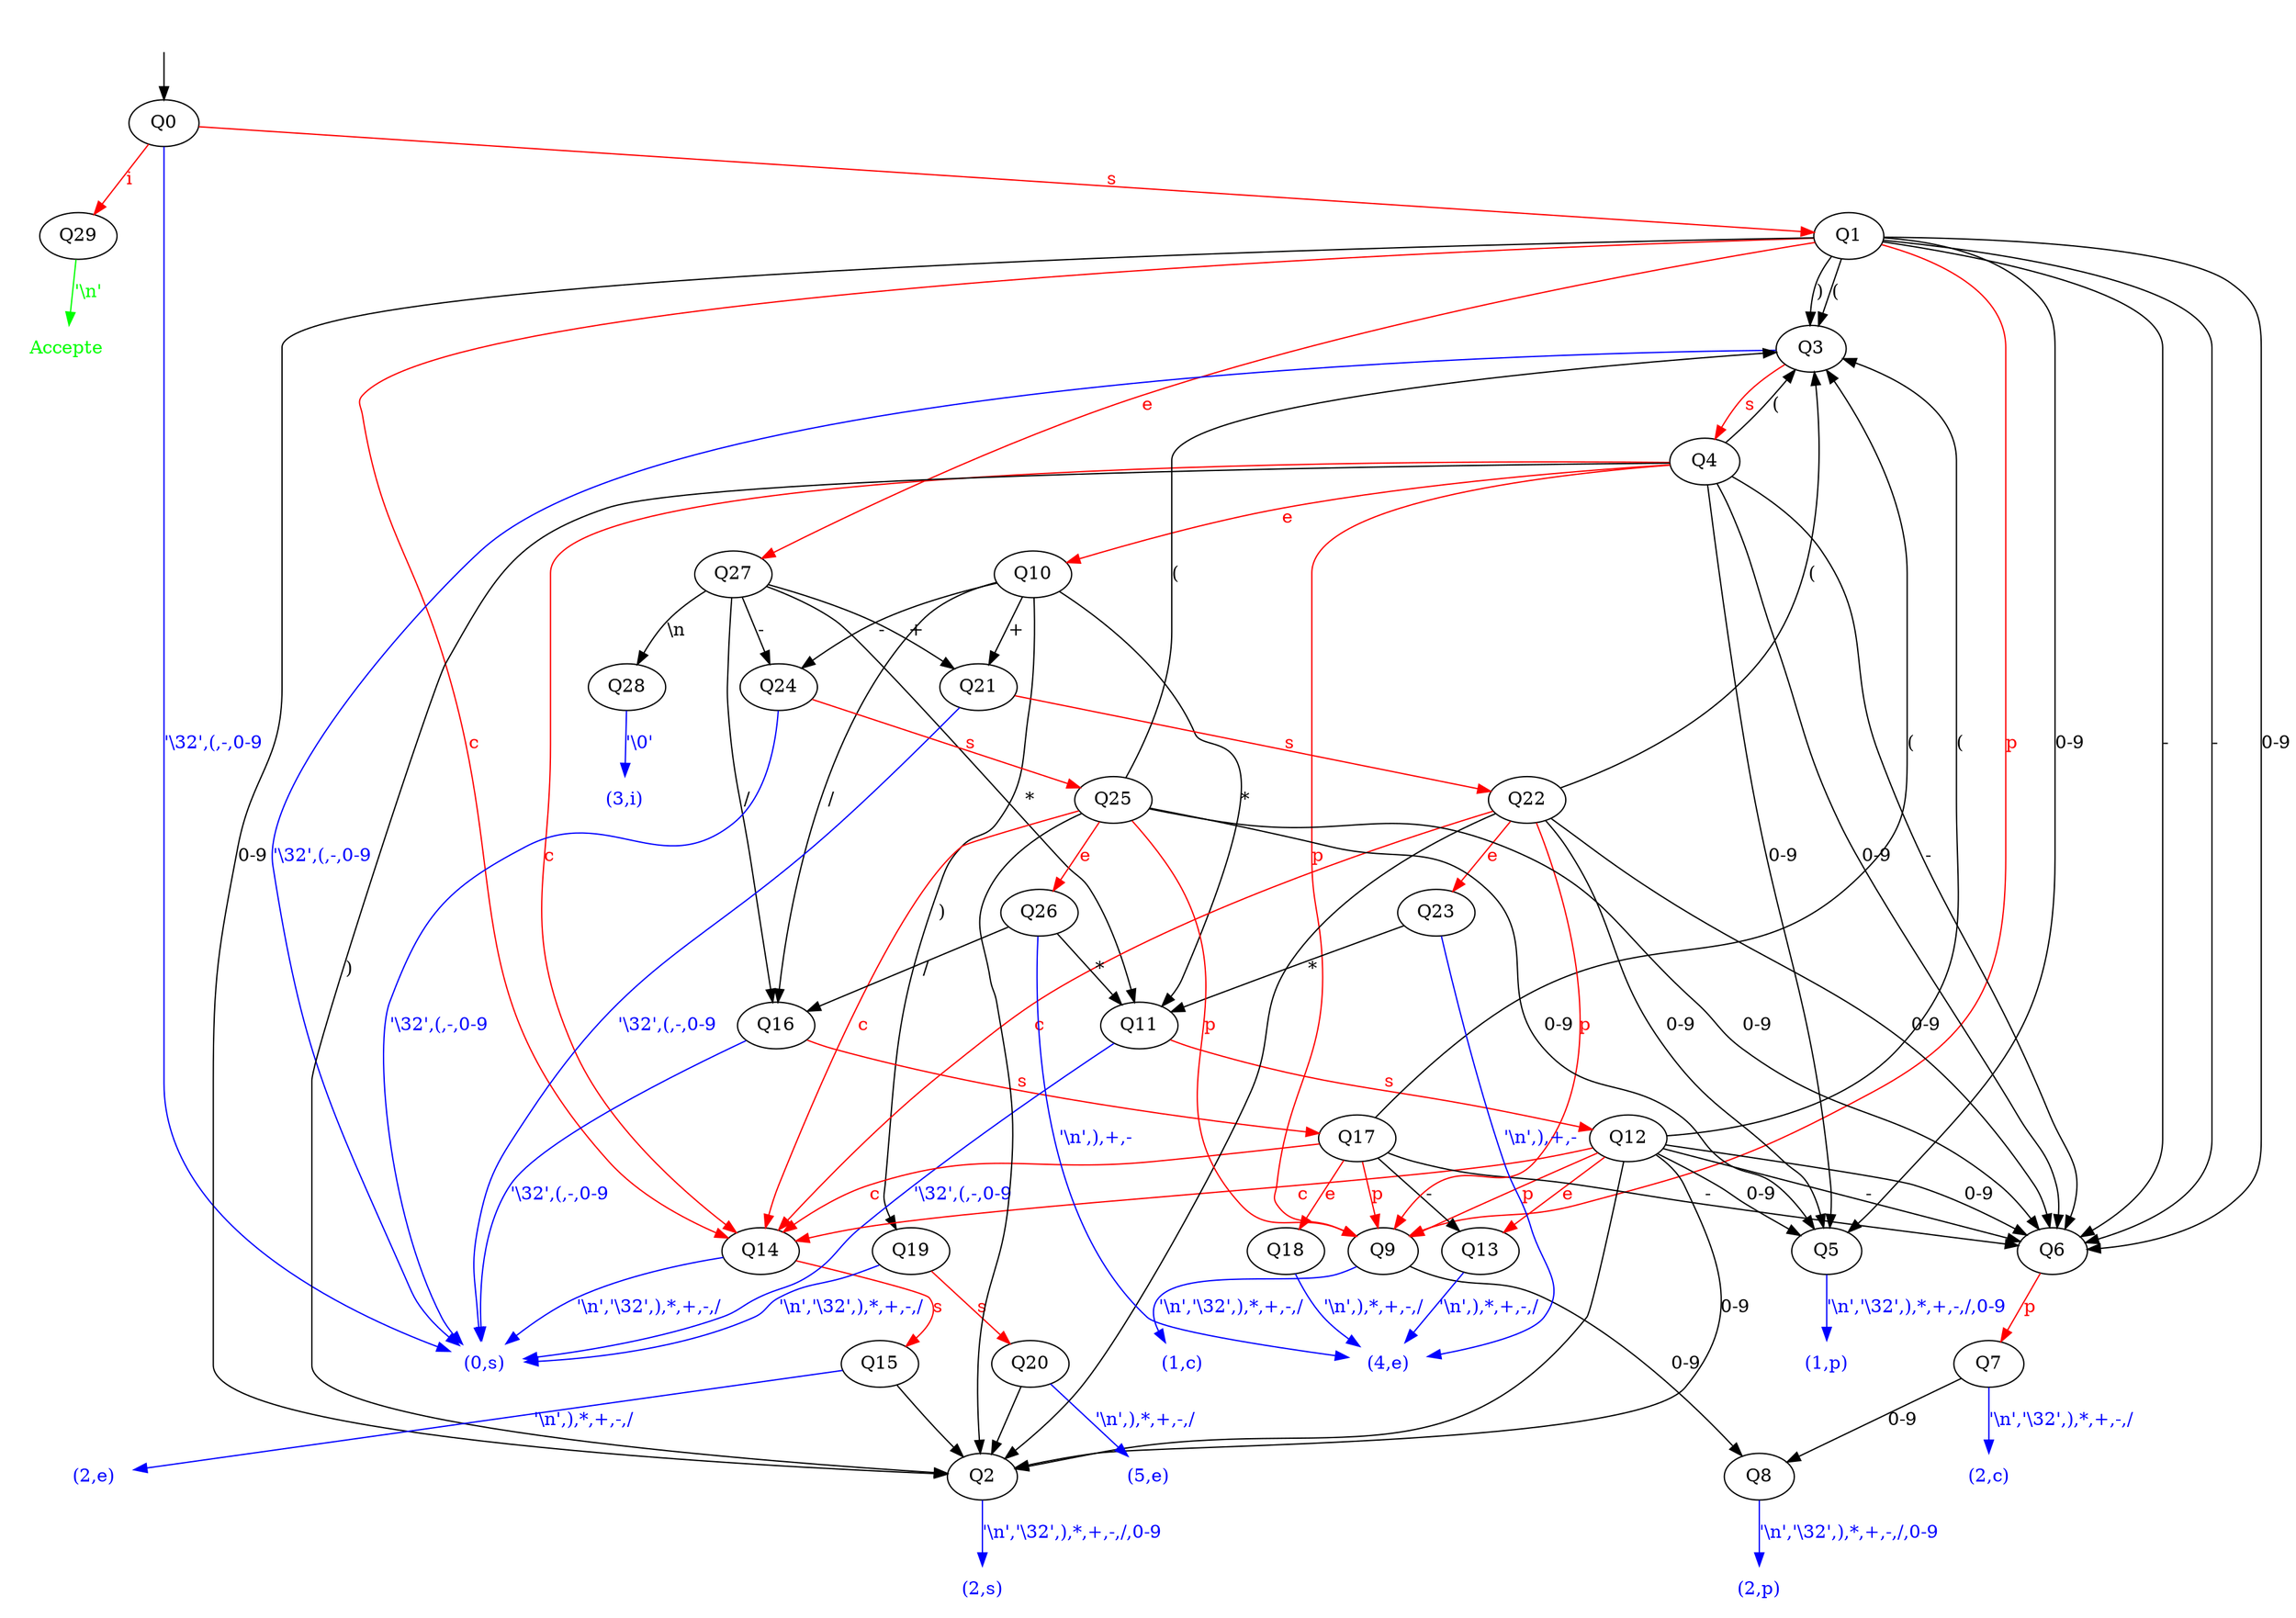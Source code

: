 // directed graph representing arith.aut automaton :
digraph arith {
    // definition the special nodes :
    Accepte [color = white, fontcolor = green]
    nothing [style = invisible]
    "(0,s)" [color = white, fontcolor = blue]
    "(1,c)" [color = white, fontcolor = blue]
    "(1,p)" [color = white, fontcolor = blue]
    "(2,c)" [color = white, fontcolor = blue]
    "(2,e)" [color = white, fontcolor = blue]
    "(2,p)" [color = white, fontcolor = blue]
    "(2,s)" [color = white, fontcolor = blue]
    "(3,i)" [color = white, fontcolor = blue]
    "(4,e)" [color = white, fontcolor = blue]
    "(5,e)" [color = white, fontcolor = blue]

    // arc with Q0 as tail and no head :
    nothing -> Q0

    // all the arcs where Q0 is the head :
    Q0 -> Q29 [color = red, label = i, fontcolor = red]
    Q0 -> Q1 [color = red, label = s, fontcolor = red]
    Q0 -> "(0,s)" [color = blue, label = "'\\32',(,-,0-9", fontcolor = blue]

    // all the arcs where Q1 is the head :
    Q1 -> Q3 [label = "("]
    Q1 -> Q14 [color = red, label = c, fontcolor = red]
    Q1 -> Q27 [color = red, label = e, fontcolor = red]
    Q1 -> Q9 [color = red, label = p, fontcolor = red]
    Q1 -> Q5 [label = "0-9"]
    Q1 -> Q6 [label = "0-9"]
    Q1 -> Q2 [label = "0-9"]
    Q1 -> Q3 [label = ")"]
    Q1 -> Q6 [label = "-"]
    Q1 -> Q6 [label = "-"]

    // the arc where Q2 is the head :
    Q2 -> "(2,s)" [color = blue, label = "'\\n','\\32',),*,+,-,/,0-9", fontcolor = blue]

    // all the arcs where Q3 is the head :
    Q3 -> "(0,s)" [color = blue, label = "'\\32',(,-,0-9", fontcolor = blue]
    Q3 -> Q4 [color = red, label = s, fontcolor = red]

    // all the arcs where Q4 is the head :
    Q4 -> Q9 [color = red, label = p, fontcolor = red]
    Q4 -> Q10 [color = red, label = e, fontcolor = red]
    Q4 -> Q14 [color = red, label = c, fontcolor = red]
    Q4 -> Q6 [label = "0-9"]
    Q4 -> Q5 [label = "0-9"]
    Q4 -> Q3 [label = "("]
    Q4 -> Q2 [label = ")"]
    Q4 -> Q6 [label = "-"]

    // the arc where Q5 is the head :
    Q5 -> "(1,p)" [color = blue, label = "'\\n','\\32',),*,+,-,/,0-9", fontcolor = blue]

    // the arc where Q6 is the head :
    Q6 -> Q7 [color = red, label = p, fontcolor = red]

    // all the arcs where Q7 is the head :
    Q7 -> "(2,c)" [color = blue, label = "'\\n','\\32',),*,+,-,/", fontcolor = blue]
    Q7 -> Q8 [label = "0-9"]

    // the arc where Q8 is the head :
    Q8 -> "(2,p)" [color = blue, label = "'\\n','\\32',),*,+,-,/,0-9", fontcolor = blue]

    // all the arcs where Q9 is the head :
    Q9 -> Q8 [label = "0-9"]
    Q9 -> "(1,c)" [color = blue, label = "'\\n','\\32',),*,+,-,/", fontcolor = blue]

    // all the arcs where Q10 is the head :
    Q10 -> Q21 [label = "+"]
    Q10 -> Q24 [label = "-"]
    Q10 -> Q16 [label = "/"]
    Q10 -> Q19 [label = ")"]
    Q10 -> Q11 [label = "*"]

    // all the arcs where Q11 is the head :
    Q11 -> "(0,s)" [color = blue, label = "'\\32',(,-,0-9", fontcolor = blue]
    Q11 -> Q12 [color = red, label = s, fontcolor = red]

    // all the arcs where Q12 is the head :
    Q12 -> Q13 [color = red, label = e, fontcolor = red]
    Q12 -> Q9 [color = red, label = p, fontcolor = red]
    Q12 -> Q6 [label = "0-9"]
    Q12 -> Q5 [label = "0-9"]
    Q12 -> Q2
    Q12 -> Q6 [label = "-"]
    Q12 -> Q3 [label = "("]
    Q12 -> Q14 [color = red, label = c, fontcolor = red]
    Q12 -> Q2 [label = "0-9"]
    
    // the arc where Q13 is the head :
    Q13 -> "(4,e)" [color = blue, label = "'\\n',),*,+,-,/", fontcolor = blue]

    // all the arcs where Q14 is the head :
    Q14 -> "(0,s)" [color = blue, label = "'\\n','\\32',),*,+,-,/", fontcolor = blue]
    Q14 -> Q15 [color = red, label = s, fontcolor = red]

    // all the arcs where Q15 is the head :
    Q15 -> "(2,e)" [color = blue, label = "'\\n',),*,+,-,/", fontcolor = blue]
    Q15 -> Q2

    // all the arcs where Q16 is the head :
    Q16 -> "(0,s)" [color = blue, label = "'\\32',(,-,0-9", fontcolor = blue]
    Q16 -> Q17 [color = red, label = s, fontcolor = red]

    // all the arcs where Q17 is the head :
    Q17 -> Q18 [color = red, label = e, fontcolor = red]
    Q17 -> Q9 [color = red, label = p, fontcolor = red]
    Q17 -> Q14 [color = red, label = c, fontcolor = red]
    Q17 -> Q3 [label = "("]
    Q17 -> Q13 [label = "-"]
    Q17 -> Q6 [label = "-"]

    // the arc where Q18 is the head :
    Q18 -> "(4,e)" [color = blue, label = "'\\n',),*,+,-,/", fontcolor = blue]

    // all the arcs where Q19 is the head :
    Q19 -> "(0,s)" [color = blue, label = "'\\n','\\32',),*,+,-,/", fontcolor = blue]
    Q19 -> Q20 [color = red, label = s, fontcolor = red]

    // all the arcs where Q20 is the head :
    Q20 -> Q2
    Q20 -> "(5,e)" [color = blue, label = "'\\n',),*,+,-,/", fontcolor = blue]

    // all the arcs where Q21 is the head :
    Q21 -> "(0,s)" [color = blue, label = "'\\32',(,-,0-9", fontcolor = blue]
    Q21 -> Q22 [color = red, label = s, fontcolor = red]

    // all the arcs where Q22 is the head :
    Q22 -> Q9 [color = red, label = p, fontcolor = red]
    Q22 -> Q23 [color = red, label = e, fontcolor = red]
    Q22 -> Q14 [color = red, label = c, fontcolor = red]
    Q22 -> Q6 [label = "0-9"]
    Q22 -> Q5 [label = "0-9"]
    Q22 -> Q3 [label = "("]
    Q22 -> Q2

    // all the arcs where Q23 is the head :
    Q23 -> "(4,e)" [color = blue, label = "'\\n',),+,-", fontcolor = blue]
    Q23 -> Q11 [label = "*"]

    // all the arcs where Q24 is the head :
    Q24 -> "(0,s)" [color = blue, label = "'\\32',(,-,0-9", fontcolor = blue]
    Q24 -> Q25 [color = red, label = s, fontcolor = red]

    // all the arcs where Q25 is the head :
    Q25 -> Q9 [color = red, label = p, fontcolor = red]
    Q25 -> Q26 [color = red, label = e, fontcolor = red]
    Q25 -> Q14 [color = red, label = c, fontcolor = red]
    Q25 -> Q5 [label = "0-9"]
    Q25 -> Q6 [label = "0-9"]
    Q25 -> Q3 [label = "("]
    Q25 -> Q2

    // all the arcs where Q26 is the head :
    Q26 -> Q16 [label = "/"]
    Q26 -> Q11 [label = "*"]
    Q26 -> "(4,e)" [color = blue, label = "'\\n',),+,-", fontcolor = blue]

    // all the arcs where Q27 is the head :
    Q27 -> Q28 [label = "\\n"]
    Q27 -> Q21 [label = "+"]
    Q27 -> Q24 [label = "-"]
    Q27 -> Q16 [label = "/"]
    Q27 -> Q11 [label = "*"]

    // the arc where Q28 is the head :
    Q28 -> "(3,i)" [color = blue, label = "'\\0'", fontcolor = blue]

    // the arc where Q29 is the head :
    Q29 -> Accepte [color = green, label = "'\\n'", fontcolor = green]
}
